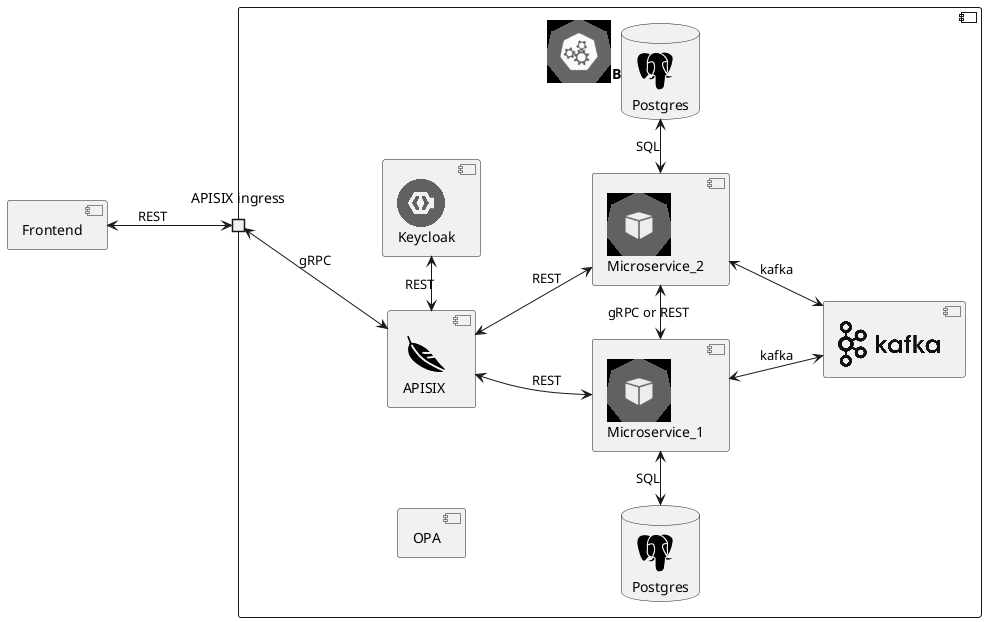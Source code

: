 @startuml
!include <kubernetes/k8s-sprites-unlabeled-25pct>
!include <logos/kafka>
!include <cloudinsight/apache>
!include <cloudinsight/postgresql>
!include <cloudinsight/keycloak>

left to right direction

[Frontend] as front1
component "<$master>BackEnd" {
  port "APISIX ingress" as ing1
  [<$apache>\nAPISIX] as apigw1
  [<$keycloak>\nKeycloak] as oidc1

  [<$kafka>] as bus1

  [<$pod>\nMicroservice_1] as ms1
  database "<$postgresql>\nPostgres" as ps1
  [<$pod>\nMicroservice_2] as ms2
  database "<$postgresql>\nPostgres" as ps2

  [OPA]
}

front1 <--> ing1 : REST

ing1 <--> apigw1 : gRPC
apigw1 <-r-> oidc1 : REST



apigw1 <--> ms1 : REST
ms1 <--> bus1 : kafka
ms1 <-l-> ps1 : SQL


apigw1 <--> ms2 : REST
ms2 <--> bus1 : kafka
ms2 <-r-> ps2 : SQL

ms1 <-> ms2 : gRPC or REST
@enduml
